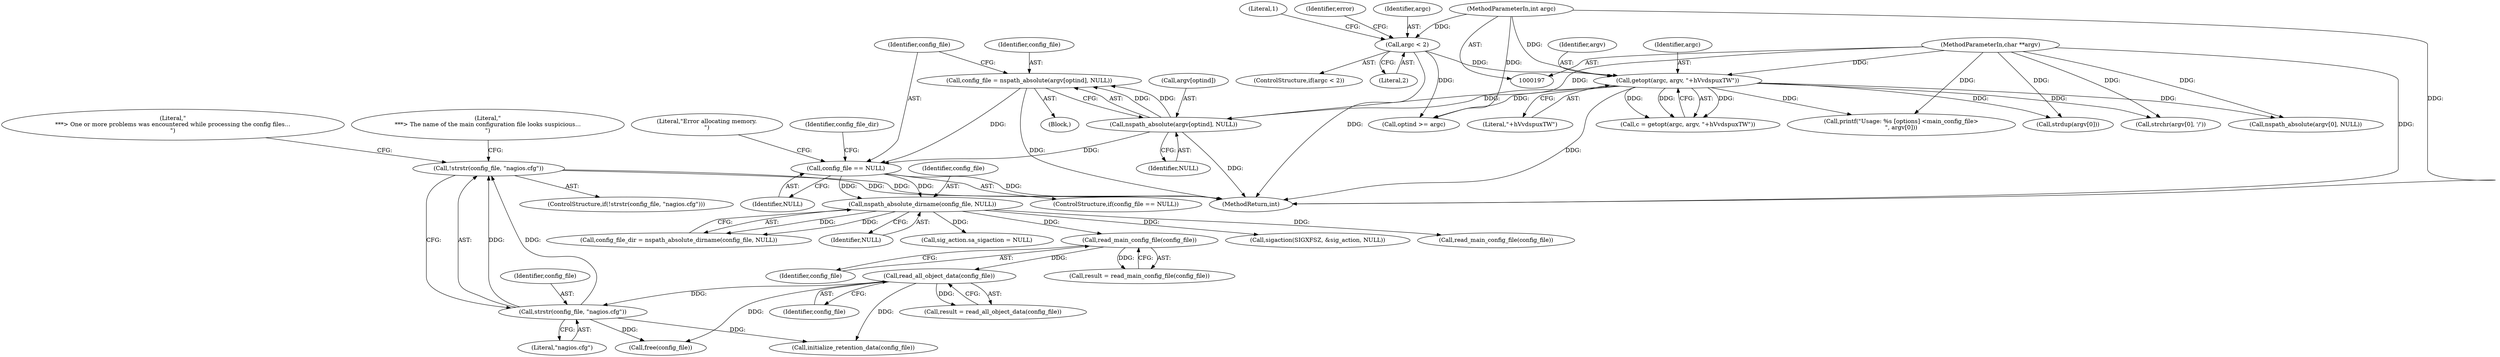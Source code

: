 digraph "0_nagioscore_1b197346d490df2e2d3b1dcce5ac6134ad0c8752@API" {
"1000554" [label="(Call,!strstr(config_file, \"nagios.cfg\"))"];
"1000555" [label="(Call,strstr(config_file, \"nagios.cfg\"))"];
"1000544" [label="(Call,read_all_object_data(config_file))"];
"1000502" [label="(Call,read_main_config_file(config_file))"];
"1000457" [label="(Call,nspath_absolute_dirname(config_file, NULL))"];
"1000447" [label="(Call,config_file == NULL)"];
"1000439" [label="(Call,config_file = nspath_absolute(argv[optind], NULL))"];
"1000441" [label="(Call,nspath_absolute(argv[optind], NULL))"];
"1000257" [label="(Call,getopt(argc, argv, \"+hVvdspuxTW\"))"];
"1000246" [label="(Call,argc < 2)"];
"1000198" [label="(MethodParameterIn,int argc)"];
"1000199" [label="(MethodParameterIn,char **argv)"];
"1000482" [label="(Call,sigaction(SIGXFSZ, &sig_action, NULL))"];
"1000554" [label="(Call,!strstr(config_file, \"nagios.cfg\"))"];
"1000560" [label="(Literal,\"\n***> The name of the main configuration file looks suspicious...\n\")"];
"1000440" [label="(Identifier,config_file)"];
"1000542" [label="(Call,result = read_all_object_data(config_file))"];
"1000500" [label="(Call,result = read_main_config_file(config_file))"];
"1000259" [label="(Identifier,argv)"];
"1000248" [label="(Literal,2)"];
"1000446" [label="(ControlStructure,if(config_file == NULL))"];
"1000258" [label="(Identifier,argc)"];
"1000687" [label="(Call,nspath_absolute(argv[0], NULL))"];
"1000571" [label="(Literal,\"\n***> One or more problems was encountered while processing the config files...\n\")"];
"1000246" [label="(Call,argc < 2)"];
"1000544" [label="(Call,read_all_object_data(config_file))"];
"1000458" [label="(Identifier,config_file)"];
"1000448" [label="(Identifier,config_file)"];
"1000441" [label="(Call,nspath_absolute(argv[optind], NULL))"];
"1000383" [label="(Call,optind >= argc)"];
"1000748" [label="(Call,read_main_config_file(config_file))"];
"1001239" [label="(MethodReturn,int)"];
"1000545" [label="(Identifier,config_file)"];
"1000449" [label="(Identifier,NULL)"];
"1000555" [label="(Call,strstr(config_file, \"nagios.cfg\"))"];
"1000455" [label="(Call,config_file_dir = nspath_absolute_dirname(config_file, NULL))"];
"1000553" [label="(ControlStructure,if(!strstr(config_file, \"nagios.cfg\")))"];
"1000680" [label="(Call,strchr(argv[0], '/'))"];
"1000200" [label="(Block,)"];
"1000253" [label="(Literal,1)"];
"1000634" [label="(Call,initialize_retention_data(config_file))"];
"1000257" [label="(Call,getopt(argc, argv, \"+hVvdspuxTW\"))"];
"1000199" [label="(MethodParameterIn,char **argv)"];
"1000452" [label="(Literal,\"Error allocating memory.\n\")"];
"1000245" [label="(ControlStructure,if(argc < 2))"];
"1000503" [label="(Identifier,config_file)"];
"1000442" [label="(Call,argv[optind])"];
"1000459" [label="(Identifier,NULL)"];
"1000255" [label="(Call,c = getopt(argc, argv, \"+hVvdspuxTW\"))"];
"1000398" [label="(Call,printf(\"Usage: %s [options] <main_config_file>\n\", argv[0]))"];
"1000447" [label="(Call,config_file == NULL)"];
"1000502" [label="(Call,read_main_config_file(config_file))"];
"1000557" [label="(Literal,\"nagios.cfg\")"];
"1000673" [label="(Call,free(config_file))"];
"1000250" [label="(Identifier,error)"];
"1000247" [label="(Identifier,argc)"];
"1000457" [label="(Call,nspath_absolute_dirname(config_file, NULL))"];
"1000556" [label="(Identifier,config_file)"];
"1000460" [label="(Call,sig_action.sa_sigaction = NULL)"];
"1000260" [label="(Literal,\"+hVvdspuxTW\")"];
"1000456" [label="(Identifier,config_file_dir)"];
"1000198" [label="(MethodParameterIn,int argc)"];
"1000445" [label="(Identifier,NULL)"];
"1000695" [label="(Call,strdup(argv[0]))"];
"1000439" [label="(Call,config_file = nspath_absolute(argv[optind], NULL))"];
"1000554" -> "1000553"  [label="AST: "];
"1000554" -> "1000555"  [label="CFG: "];
"1000555" -> "1000554"  [label="AST: "];
"1000560" -> "1000554"  [label="CFG: "];
"1000571" -> "1000554"  [label="CFG: "];
"1000554" -> "1001239"  [label="DDG: "];
"1000554" -> "1001239"  [label="DDG: "];
"1000555" -> "1000554"  [label="DDG: "];
"1000555" -> "1000554"  [label="DDG: "];
"1000555" -> "1000557"  [label="CFG: "];
"1000556" -> "1000555"  [label="AST: "];
"1000557" -> "1000555"  [label="AST: "];
"1000544" -> "1000555"  [label="DDG: "];
"1000555" -> "1000634"  [label="DDG: "];
"1000555" -> "1000673"  [label="DDG: "];
"1000544" -> "1000542"  [label="AST: "];
"1000544" -> "1000545"  [label="CFG: "];
"1000545" -> "1000544"  [label="AST: "];
"1000542" -> "1000544"  [label="CFG: "];
"1000544" -> "1000542"  [label="DDG: "];
"1000502" -> "1000544"  [label="DDG: "];
"1000544" -> "1000634"  [label="DDG: "];
"1000544" -> "1000673"  [label="DDG: "];
"1000502" -> "1000500"  [label="AST: "];
"1000502" -> "1000503"  [label="CFG: "];
"1000503" -> "1000502"  [label="AST: "];
"1000500" -> "1000502"  [label="CFG: "];
"1000502" -> "1000500"  [label="DDG: "];
"1000457" -> "1000502"  [label="DDG: "];
"1000457" -> "1000455"  [label="AST: "];
"1000457" -> "1000459"  [label="CFG: "];
"1000458" -> "1000457"  [label="AST: "];
"1000459" -> "1000457"  [label="AST: "];
"1000455" -> "1000457"  [label="CFG: "];
"1000457" -> "1000455"  [label="DDG: "];
"1000457" -> "1000455"  [label="DDG: "];
"1000447" -> "1000457"  [label="DDG: "];
"1000447" -> "1000457"  [label="DDG: "];
"1000457" -> "1000460"  [label="DDG: "];
"1000457" -> "1000482"  [label="DDG: "];
"1000457" -> "1000748"  [label="DDG: "];
"1000447" -> "1000446"  [label="AST: "];
"1000447" -> "1000449"  [label="CFG: "];
"1000448" -> "1000447"  [label="AST: "];
"1000449" -> "1000447"  [label="AST: "];
"1000452" -> "1000447"  [label="CFG: "];
"1000456" -> "1000447"  [label="CFG: "];
"1000447" -> "1001239"  [label="DDG: "];
"1000439" -> "1000447"  [label="DDG: "];
"1000441" -> "1000447"  [label="DDG: "];
"1000439" -> "1000200"  [label="AST: "];
"1000439" -> "1000441"  [label="CFG: "];
"1000440" -> "1000439"  [label="AST: "];
"1000441" -> "1000439"  [label="AST: "];
"1000448" -> "1000439"  [label="CFG: "];
"1000439" -> "1001239"  [label="DDG: "];
"1000441" -> "1000439"  [label="DDG: "];
"1000441" -> "1000439"  [label="DDG: "];
"1000441" -> "1000445"  [label="CFG: "];
"1000442" -> "1000441"  [label="AST: "];
"1000445" -> "1000441"  [label="AST: "];
"1000441" -> "1001239"  [label="DDG: "];
"1000257" -> "1000441"  [label="DDG: "];
"1000199" -> "1000441"  [label="DDG: "];
"1000257" -> "1000255"  [label="AST: "];
"1000257" -> "1000260"  [label="CFG: "];
"1000258" -> "1000257"  [label="AST: "];
"1000259" -> "1000257"  [label="AST: "];
"1000260" -> "1000257"  [label="AST: "];
"1000255" -> "1000257"  [label="CFG: "];
"1000257" -> "1001239"  [label="DDG: "];
"1000257" -> "1000255"  [label="DDG: "];
"1000257" -> "1000255"  [label="DDG: "];
"1000257" -> "1000255"  [label="DDG: "];
"1000246" -> "1000257"  [label="DDG: "];
"1000198" -> "1000257"  [label="DDG: "];
"1000199" -> "1000257"  [label="DDG: "];
"1000257" -> "1000383"  [label="DDG: "];
"1000257" -> "1000398"  [label="DDG: "];
"1000257" -> "1000680"  [label="DDG: "];
"1000257" -> "1000687"  [label="DDG: "];
"1000257" -> "1000695"  [label="DDG: "];
"1000246" -> "1000245"  [label="AST: "];
"1000246" -> "1000248"  [label="CFG: "];
"1000247" -> "1000246"  [label="AST: "];
"1000248" -> "1000246"  [label="AST: "];
"1000250" -> "1000246"  [label="CFG: "];
"1000253" -> "1000246"  [label="CFG: "];
"1000246" -> "1001239"  [label="DDG: "];
"1000198" -> "1000246"  [label="DDG: "];
"1000246" -> "1000383"  [label="DDG: "];
"1000198" -> "1000197"  [label="AST: "];
"1000198" -> "1001239"  [label="DDG: "];
"1000198" -> "1000383"  [label="DDG: "];
"1000199" -> "1000197"  [label="AST: "];
"1000199" -> "1001239"  [label="DDG: "];
"1000199" -> "1000398"  [label="DDG: "];
"1000199" -> "1000680"  [label="DDG: "];
"1000199" -> "1000687"  [label="DDG: "];
"1000199" -> "1000695"  [label="DDG: "];
}
